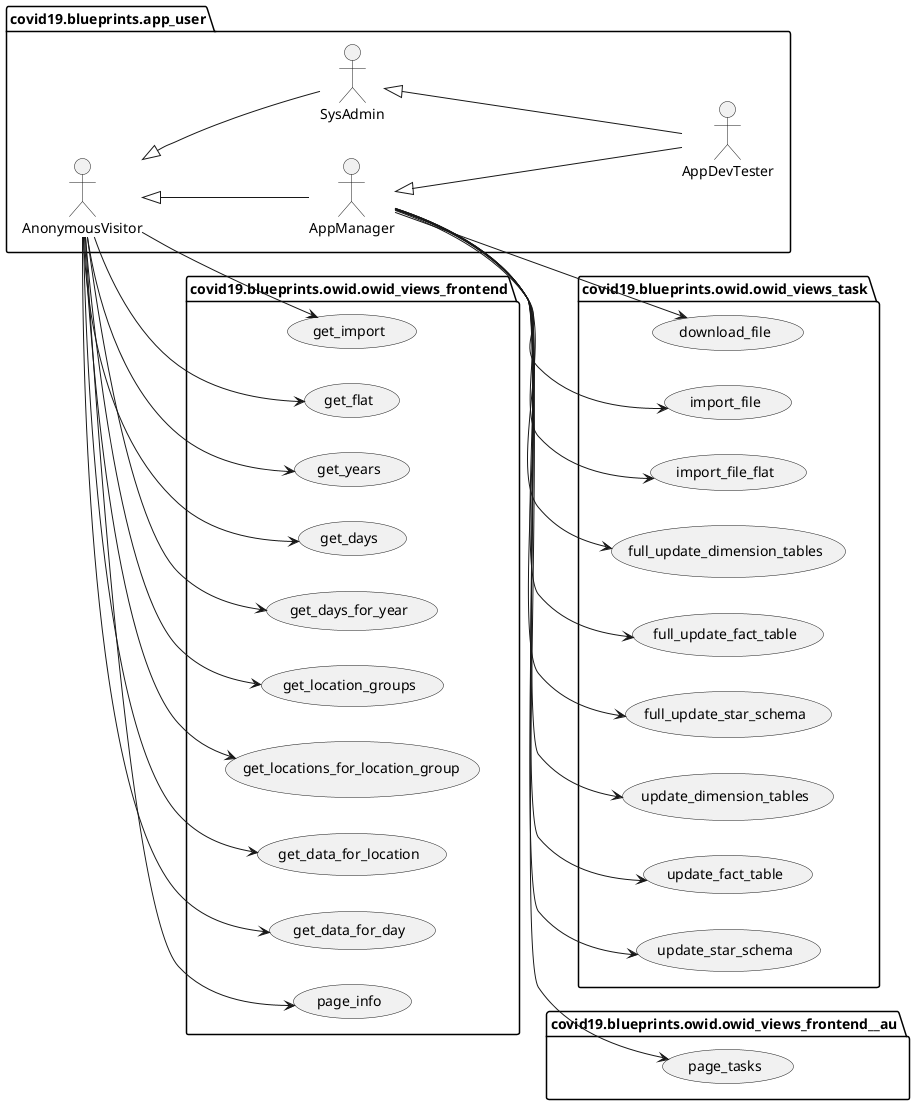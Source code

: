 @startuml

left to right direction

package covid19.blueprints.app_user {
	actor AnonymousVisitor as vu
	actor AppManager as au
	actor SysAdmin as su
	actor AppDevTester as du
}

package covid19.blueprints.app_user {
	vu <|-- au
	vu <|-- su
	su <|-- du
	au <|-- du
}

package covid19.blueprints.owid.owid_views_task {
	usecase download_file as UC1
	usecase import_file as UC2
	usecase import_file_flat as UC3
	usecase full_update_dimension_tables as UC10
	usecase full_update_fact_table as UC11
	usecase full_update_star_schema as UC12
	usecase update_dimension_tables as UC20
	usecase update_fact_table as UC21
	usecase update_star_schema as UC22
}

au --> UC1
au --> UC2
au --> UC3
au --> UC10
au --> UC11
au --> UC12
au --> UC20
au --> UC21
au --> UC22

package covid19.blueprints.owid.owid_views_frontend {
	usecase get_import as UC30
	usecase get_flat as UC31
	usecase get_years as UC40
	usecase get_days as UC41
	usecase get_days_for_year as UC42
	usecase get_location_groups as UC43
	usecase get_locations_for_location_group as UC44
	usecase get_data_for_location as UC45
	usecase get_data_for_day as UC46
    usecase page_info as UC80
}

vu --> UC30
vu --> UC31
vu --> UC40
vu --> UC41
vu --> UC42
vu --> UC43
vu --> UC44
vu --> UC45
vu --> UC46
vu --> UC80

package covid19.blueprints.owid.owid_views_frontend__au {
    usecase page_tasks as UC81
}

au --> UC81

@enduml